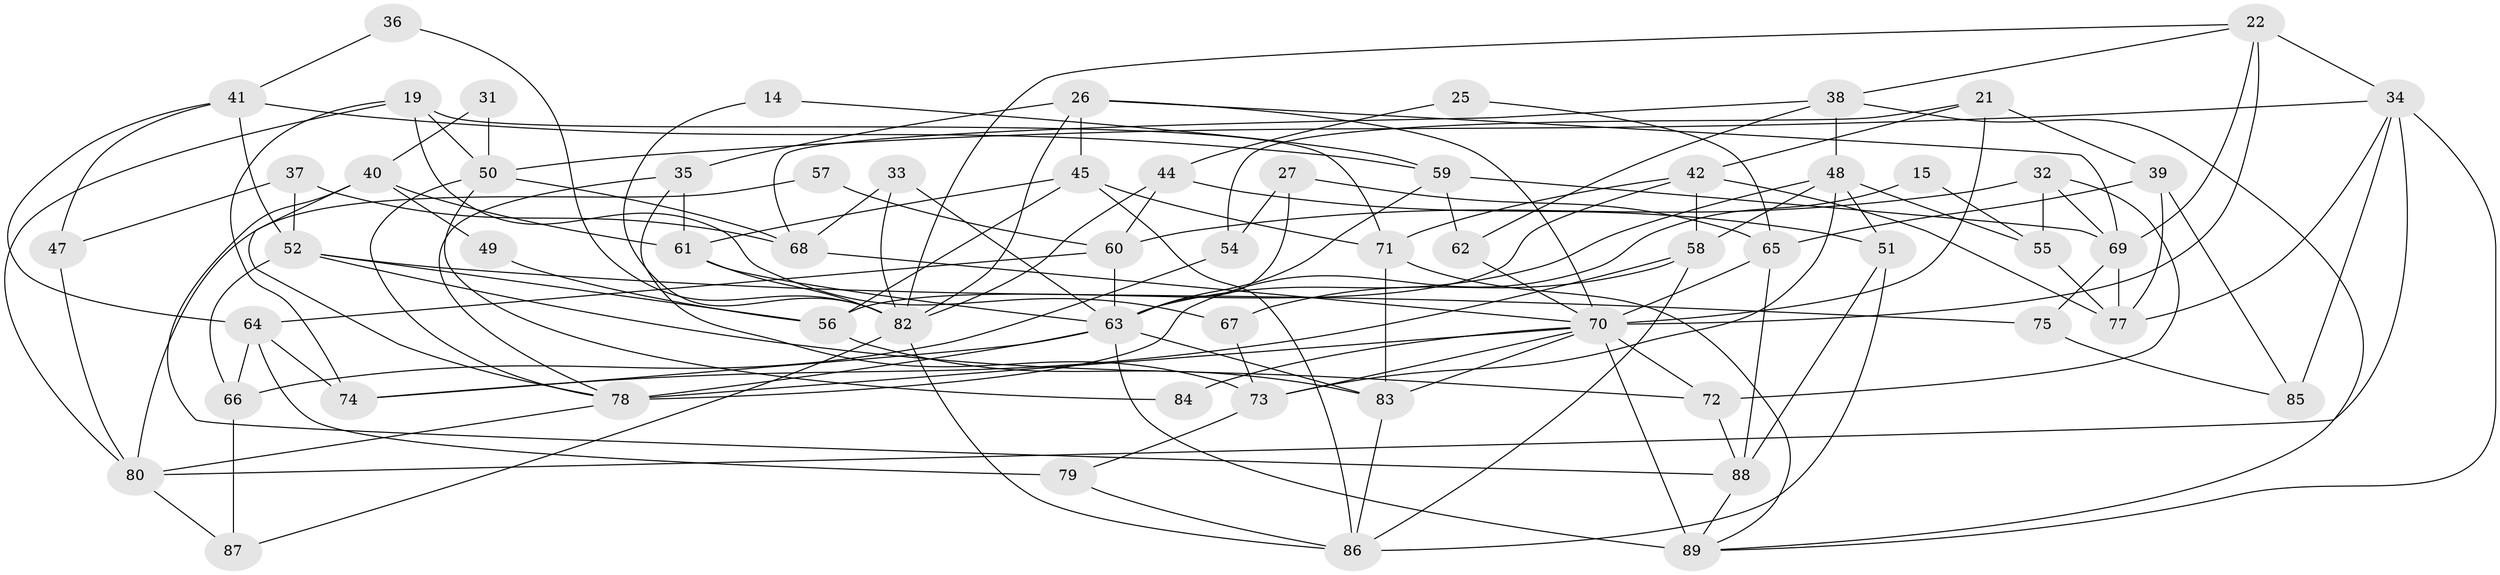 // original degree distribution, {3: 0.29213483146067415, 5: 0.2247191011235955, 4: 0.21348314606741572, 2: 0.12359550561797752, 6: 0.12359550561797752, 7: 0.02247191011235955}
// Generated by graph-tools (version 1.1) at 2025/53/03/04/25 21:53:46]
// undirected, 62 vertices, 140 edges
graph export_dot {
graph [start="1"]
  node [color=gray90,style=filled];
  14;
  15;
  19;
  21;
  22 [super="+18"];
  25;
  26;
  27;
  31;
  32 [super="+12"];
  33;
  34 [super="+11"];
  35;
  36;
  37;
  38 [super="+8"];
  39;
  40 [super="+10"];
  41 [super="+1"];
  42 [super="+7"];
  44;
  45;
  47;
  48 [super="+30"];
  49;
  50;
  51;
  52;
  54;
  55;
  56;
  57;
  58 [super="+16+17"];
  59;
  60 [super="+5"];
  61;
  62;
  63 [super="+3+13"];
  64;
  65;
  66;
  67;
  68;
  69 [super="+23"];
  70 [super="+9+6+43"];
  71;
  72 [super="+20"];
  73;
  74 [super="+46"];
  75;
  77;
  78 [super="+76"];
  79;
  80;
  82 [super="+53+24"];
  83;
  84;
  85;
  86 [super="+2"];
  87;
  88 [super="+4"];
  89 [super="+29+81"];
  14 -- 59;
  14 -- 82;
  15 -- 55;
  15 -- 78;
  19 -- 71;
  19 -- 80;
  19 -- 50;
  19 -- 67;
  19 -- 74;
  21 -- 42;
  21 -- 54;
  21 -- 39;
  21 -- 70 [weight=2];
  22 -- 70 [weight=2];
  22 -- 82;
  22 -- 69;
  22 -- 38;
  22 -- 34;
  25 -- 65;
  25 -- 44;
  26 -- 82;
  26 -- 35;
  26 -- 45;
  26 -- 69;
  26 -- 70;
  27 -- 65;
  27 -- 54;
  27 -- 63;
  31 -- 50;
  31 -- 40;
  32 -- 55;
  32 -- 60;
  32 -- 69 [weight=2];
  32 -- 72;
  33 -- 68;
  33 -- 82;
  33 -- 63;
  34 -- 80;
  34 -- 50;
  34 -- 85;
  34 -- 77;
  34 -- 89;
  35 -- 78;
  35 -- 61;
  35 -- 73;
  36 -- 41;
  36 -- 82;
  37 -- 68;
  37 -- 52;
  37 -- 47;
  38 -- 68;
  38 -- 48;
  38 -- 62;
  38 -- 89;
  39 -- 65;
  39 -- 77;
  39 -- 85;
  40 -- 61;
  40 -- 88;
  40 -- 49;
  40 -- 78;
  41 -- 52;
  41 -- 64;
  41 -- 59;
  41 -- 47;
  42 -- 56;
  42 -- 71;
  42 -- 77;
  42 -- 58;
  44 -- 82;
  44 -- 51;
  44 -- 60;
  45 -- 71;
  45 -- 56;
  45 -- 61;
  45 -- 86;
  47 -- 80;
  48 -- 73;
  48 -- 51 [weight=2];
  48 -- 55;
  48 -- 63;
  48 -- 58;
  49 -- 56;
  50 -- 78;
  50 -- 68;
  50 -- 84;
  51 -- 88;
  51 -- 86;
  52 -- 75;
  52 -- 56;
  52 -- 66;
  52 -- 72;
  54 -- 66;
  55 -- 77;
  56 -- 83;
  57 -- 80;
  57 -- 60;
  58 -- 74;
  58 -- 86;
  58 -- 67;
  59 -- 69 [weight=2];
  59 -- 62;
  59 -- 63;
  60 -- 63;
  60 -- 64;
  61 -- 63;
  61 -- 82;
  62 -- 70;
  63 -- 83;
  63 -- 74;
  63 -- 78 [weight=2];
  63 -- 89;
  64 -- 74 [weight=2];
  64 -- 66;
  64 -- 79;
  65 -- 88 [weight=2];
  65 -- 70;
  66 -- 87;
  67 -- 73;
  68 -- 70;
  69 -- 75;
  69 -- 77;
  70 -- 89 [weight=3];
  70 -- 73;
  70 -- 83;
  70 -- 84;
  70 -- 78;
  70 -- 72;
  71 -- 83;
  71 -- 89;
  72 -- 88;
  73 -- 79;
  75 -- 85;
  78 -- 80;
  79 -- 86;
  80 -- 87;
  82 -- 87;
  82 -- 86;
  83 -- 86;
  88 -- 89;
}
